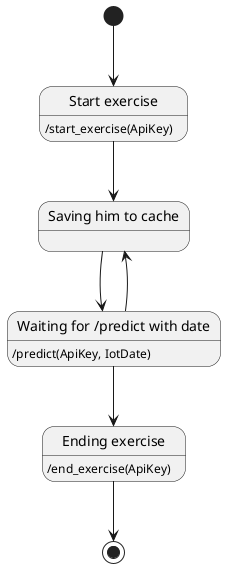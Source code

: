 @startuml


state "Start exercise" as start
start: /start_exercise(ApiKey)
state "Saving him to cache" as save
state "Waiting for /predict with date" as wait
wait: /predict(ApiKey, IotDate)
state "Ending exercise" as end
end: /end_exercise(ApiKey)

[*] --> start
start --> save
save --> wait
wait --> save
wait --> end
end --> [*]

@enduml

